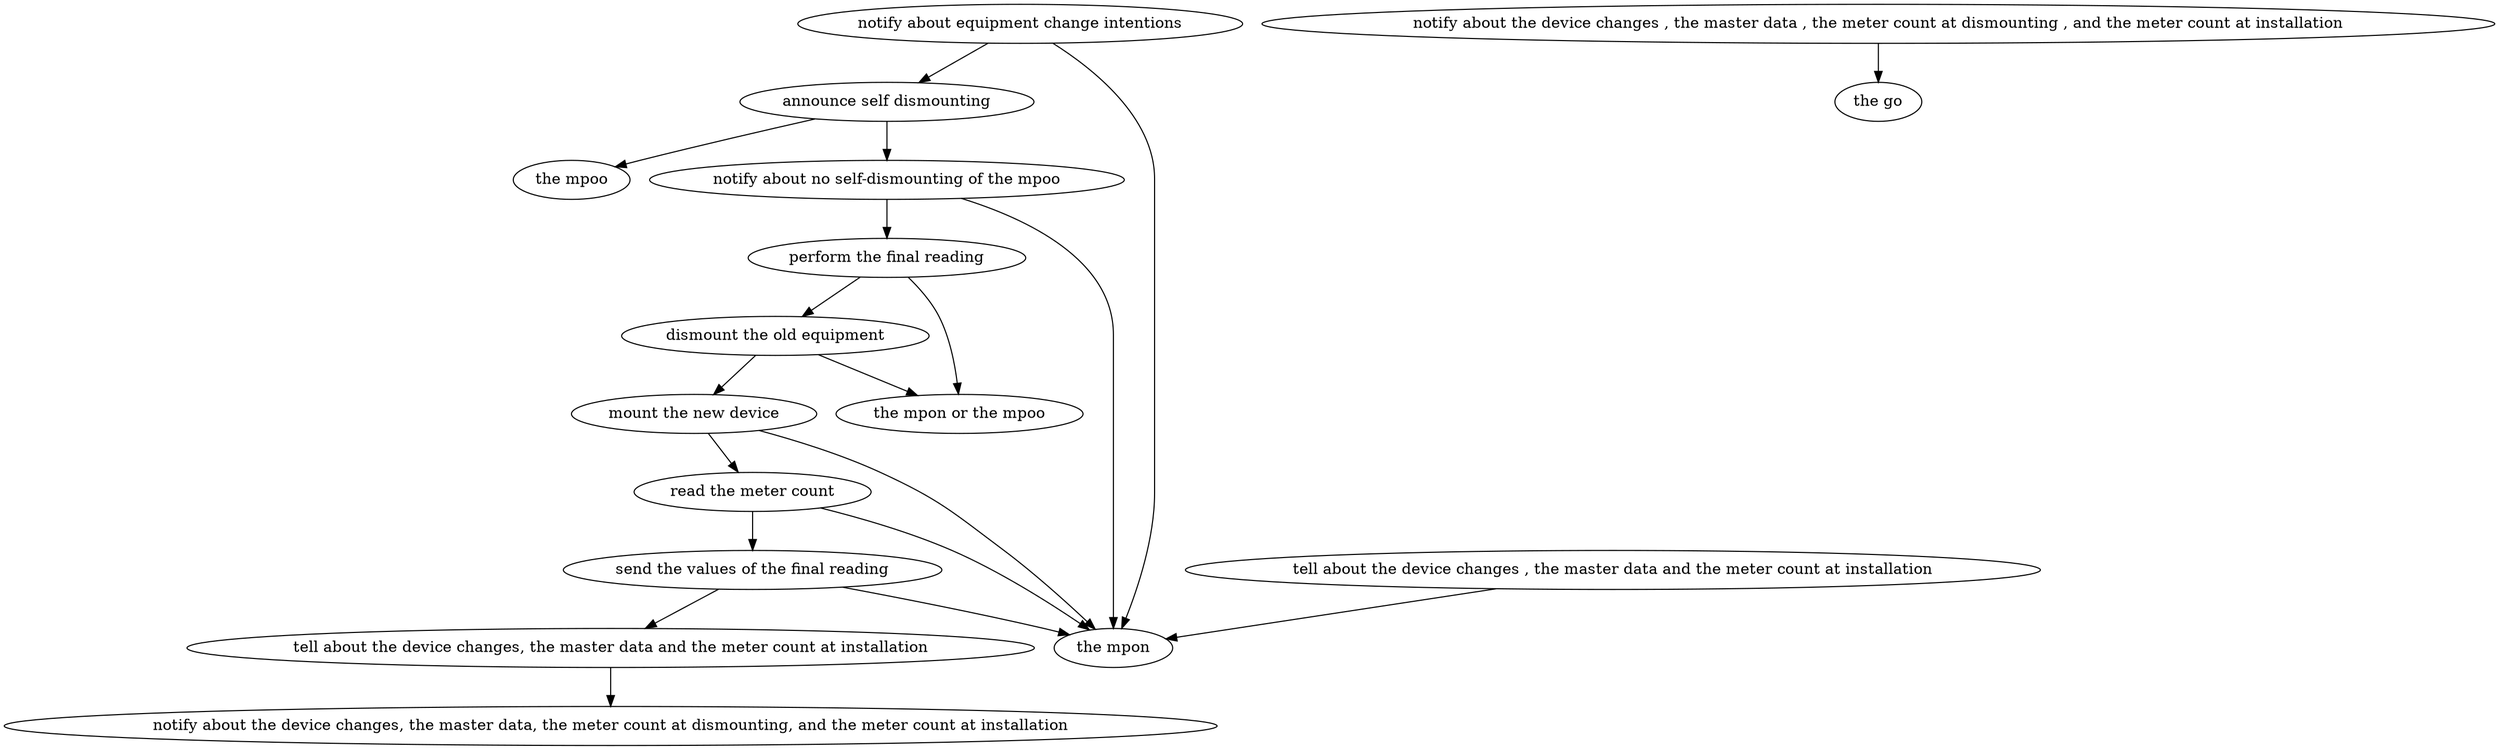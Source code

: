 strict digraph "doc-10.4" {
	graph [name="doc-10.4"];
	"notify about equipment change intentions"	[attrs="{'type': 'Activity', 'label': 'notify about equipment change intentions'}"];
	"announce self dismounting"	[attrs="{'type': 'Activity', 'label': 'announce self dismounting'}"];
	"notify about equipment change intentions" -> "announce self dismounting"	[attrs="{'type': 'flow', 'label': 'flow'}"];
	"the mpon"	[attrs="{'type': 'Actor', 'label': 'the mpon'}"];
	"notify about equipment change intentions" -> "the mpon"	[attrs="{'type': 'actor performer', 'label': 'actor performer'}"];
	"notify about no self-dismounting of the mpoo"	[attrs="{'type': 'Activity', 'label': 'notify about no self-dismounting of the mpoo'}"];
	"announce self dismounting" -> "notify about no self-dismounting of the mpoo"	[attrs="{'type': 'flow', 'label': 'flow'}"];
	"the mpoo"	[attrs="{'type': 'Actor', 'label': 'the mpoo'}"];
	"announce self dismounting" -> "the mpoo"	[attrs="{'type': 'actor performer', 'label': 'actor performer'}"];
	"perform the final reading"	[attrs="{'type': 'Activity', 'label': 'perform the final reading'}"];
	"notify about no self-dismounting of the mpoo" -> "perform the final reading"	[attrs="{'type': 'flow', 'label': 'flow'}"];
	"notify about no self-dismounting of the mpoo" -> "the mpon"	[attrs="{'type': 'actor performer', 'label': 'actor performer'}"];
	"dismount the old equipment"	[attrs="{'type': 'Activity', 'label': 'dismount the old equipment'}"];
	"perform the final reading" -> "dismount the old equipment"	[attrs="{'type': 'flow', 'label': 'flow'}"];
	"the mpon or the mpoo"	[attrs="{'type': 'Actor', 'label': 'the mpon or the mpoo'}"];
	"perform the final reading" -> "the mpon or the mpoo"	[attrs="{'type': 'actor performer', 'label': 'actor performer'}"];
	"mount the new device"	[attrs="{'type': 'Activity', 'label': 'mount the new device'}"];
	"dismount the old equipment" -> "mount the new device"	[attrs="{'type': 'flow', 'label': 'flow'}"];
	"dismount the old equipment" -> "the mpon or the mpoo"	[attrs="{'type': 'actor performer', 'label': 'actor performer'}"];
	"read the meter count"	[attrs="{'type': 'Activity', 'label': 'read the meter count'}"];
	"mount the new device" -> "read the meter count"	[attrs="{'type': 'flow', 'label': 'flow'}"];
	"mount the new device" -> "the mpon"	[attrs="{'type': 'actor performer', 'label': 'actor performer'}"];
	"send the values of the final reading"	[attrs="{'type': 'Activity', 'label': 'send the values of the final reading'}"];
	"read the meter count" -> "send the values of the final reading"	[attrs="{'type': 'flow', 'label': 'flow'}"];
	"read the meter count" -> "the mpon"	[attrs="{'type': 'actor performer', 'label': 'actor performer'}"];
	"send the values of the final reading" -> "the mpon"	[attrs="{'type': 'actor performer', 'label': 'actor performer'}"];
	"tell about the device changes, the master data and the meter count at installation"	[attrs="{'type': 'Activity', 'label': 'tell about the device changes, the master data and the meter count at installation'}"];
	"send the values of the final reading" -> "tell about the device changes, the master data and the meter count at installation"	[attrs="{'type': 'flow', 'label': 'flow'}"];
	"tell about the device changes , the master data and the meter count at installation"	[attrs="{'type': 'Activity', 'label': 'tell about the device changes , the master data and the meter count at installation'}"];
	"tell about the device changes , the master data and the meter count at installation" -> "the mpon"	[attrs="{'type': 'actor performer', 'label': 'actor performer'}"];
	"notify about the device changes , the master data , the meter count at dismounting , and the meter count at installation"	[attrs="{'type': 'Activity', 'label': 'notify about the device changes , the master data , the meter count at dismounting , and the meter \
count at installation'}"];
	"the go"	[attrs="{'type': 'Actor', 'label': 'the go'}"];
	"notify about the device changes , the master data , the meter count at dismounting , and the meter count at installation" -> "the go"	[attrs="{'type': 'actor performer', 'label': 'actor performer'}"];
	"notify about the device changes, the master data, the meter count at dismounting, and the meter count at installation"	[attrs="{'type': 'Activity', 'label': 'notify about the device changes, the master data, the meter count at dismounting, and the meter count \
at installation'}"];
	"tell about the device changes, the master data and the meter count at installation" -> "notify about the device changes, the master data, the meter count at dismounting, and the meter count at installation"	[attrs="{'type': 'flow', 'label': 'flow'}"];
}
